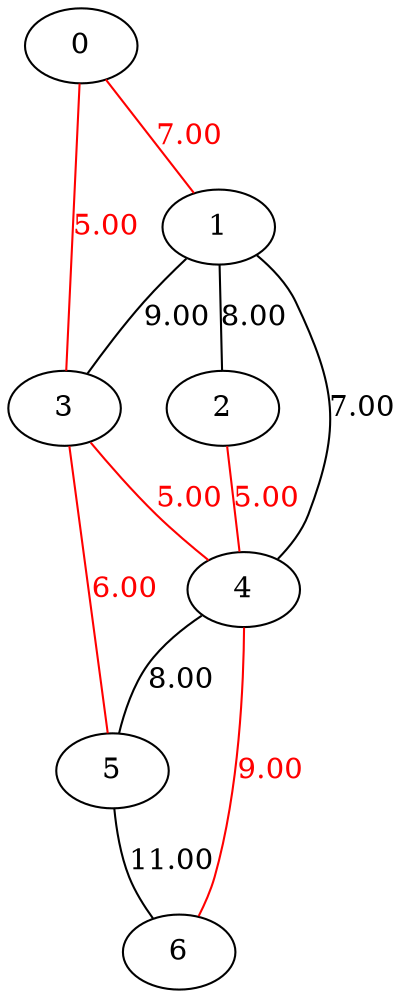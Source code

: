 graph {
	0;
	1;
	2;
	3;
	4;
	5;
	6;

	subgraph g {
		1 -- 2 [label = 8.00];
		1 -- 3 [label = 9.00];
		1 -- 4 [label = 7.00];
		4 -- 5 [label = 8.00];
		5 -- 6 [label = 11.00];
	}
	subgraph acm {
		edge [color = red]
		 0 -- 1 [fontcolor = red, label = 7.00];
		 0 -- 3 [fontcolor = red, label = 5.00];
		 2 -- 4 [fontcolor = red, label = 5.00];
		 3 -- 4 [fontcolor = red, label = 5.00];
		 3 -- 5 [fontcolor = red, label = 6.00];
		 4 -- 6 [fontcolor = red, label = 9.00];
	}
}
